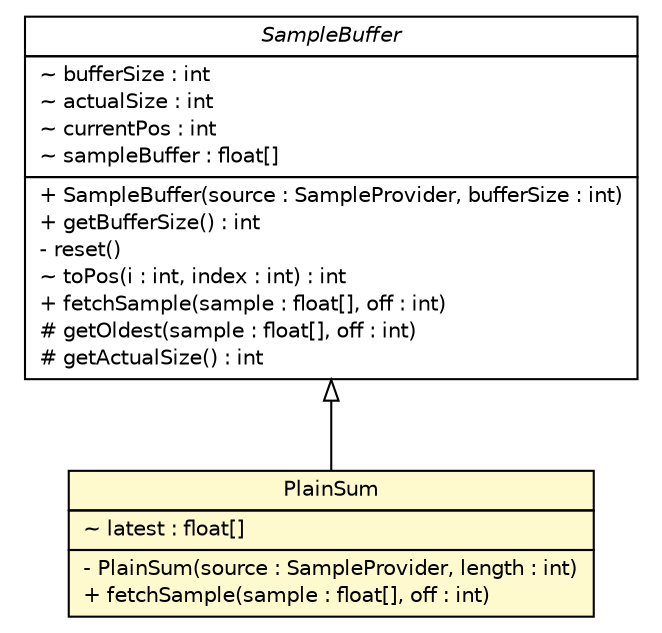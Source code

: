 #!/usr/local/bin/dot
#
# Class diagram 
# Generated by UMLGraph version R5_6-24-gf6e263 (http://www.umlgraph.org/)
#

digraph G {
	edge [fontname="Helvetica",fontsize=10,labelfontname="Helvetica",labelfontsize=10];
	node [fontname="Helvetica",fontsize=10,shape=plaintext];
	nodesep=0.25;
	ranksep=0.5;
	// lejos.robotics.filter.SampleBuffer
	c5842 [label=<<table title="lejos.robotics.filter.SampleBuffer" border="0" cellborder="1" cellspacing="0" cellpadding="2" port="p" href="./SampleBuffer.html">
		<tr><td><table border="0" cellspacing="0" cellpadding="1">
<tr><td align="center" balign="center"><font face="Helvetica-Oblique"> SampleBuffer </font></td></tr>
		</table></td></tr>
		<tr><td><table border="0" cellspacing="0" cellpadding="1">
<tr><td align="left" balign="left"> ~ bufferSize : int </td></tr>
<tr><td align="left" balign="left"> ~ actualSize : int </td></tr>
<tr><td align="left" balign="left"> ~ currentPos : int </td></tr>
<tr><td align="left" balign="left"> ~ sampleBuffer : float[] </td></tr>
		</table></td></tr>
		<tr><td><table border="0" cellspacing="0" cellpadding="1">
<tr><td align="left" balign="left"> + SampleBuffer(source : SampleProvider, bufferSize : int) </td></tr>
<tr><td align="left" balign="left"> + getBufferSize() : int </td></tr>
<tr><td align="left" balign="left"> - reset() </td></tr>
<tr><td align="left" balign="left"> ~ toPos(i : int, index : int) : int </td></tr>
<tr><td align="left" balign="left"> + fetchSample(sample : float[], off : int) </td></tr>
<tr><td align="left" balign="left"> # getOldest(sample : float[], off : int) </td></tr>
<tr><td align="left" balign="left"> # getActualSize() : int </td></tr>
		</table></td></tr>
		</table>>, URL="./SampleBuffer.html", fontname="Helvetica", fontcolor="black", fontsize=10.0];
	// lejos.robotics.filter.SumFilter.PlainSum
	c5848 [label=<<table title="lejos.robotics.filter.SumFilter.PlainSum" border="0" cellborder="1" cellspacing="0" cellpadding="2" port="p" bgcolor="lemonChiffon" href="./SumFilter.PlainSum.html">
		<tr><td><table border="0" cellspacing="0" cellpadding="1">
<tr><td align="center" balign="center"> PlainSum </td></tr>
		</table></td></tr>
		<tr><td><table border="0" cellspacing="0" cellpadding="1">
<tr><td align="left" balign="left"> ~ latest : float[] </td></tr>
		</table></td></tr>
		<tr><td><table border="0" cellspacing="0" cellpadding="1">
<tr><td align="left" balign="left"> - PlainSum(source : SampleProvider, length : int) </td></tr>
<tr><td align="left" balign="left"> + fetchSample(sample : float[], off : int) </td></tr>
		</table></td></tr>
		</table>>, URL="./SumFilter.PlainSum.html", fontname="Helvetica", fontcolor="black", fontsize=10.0];
	//lejos.robotics.filter.SumFilter.PlainSum extends lejos.robotics.filter.SampleBuffer
	c5842:p -> c5848:p [dir=back,arrowtail=empty];
}

